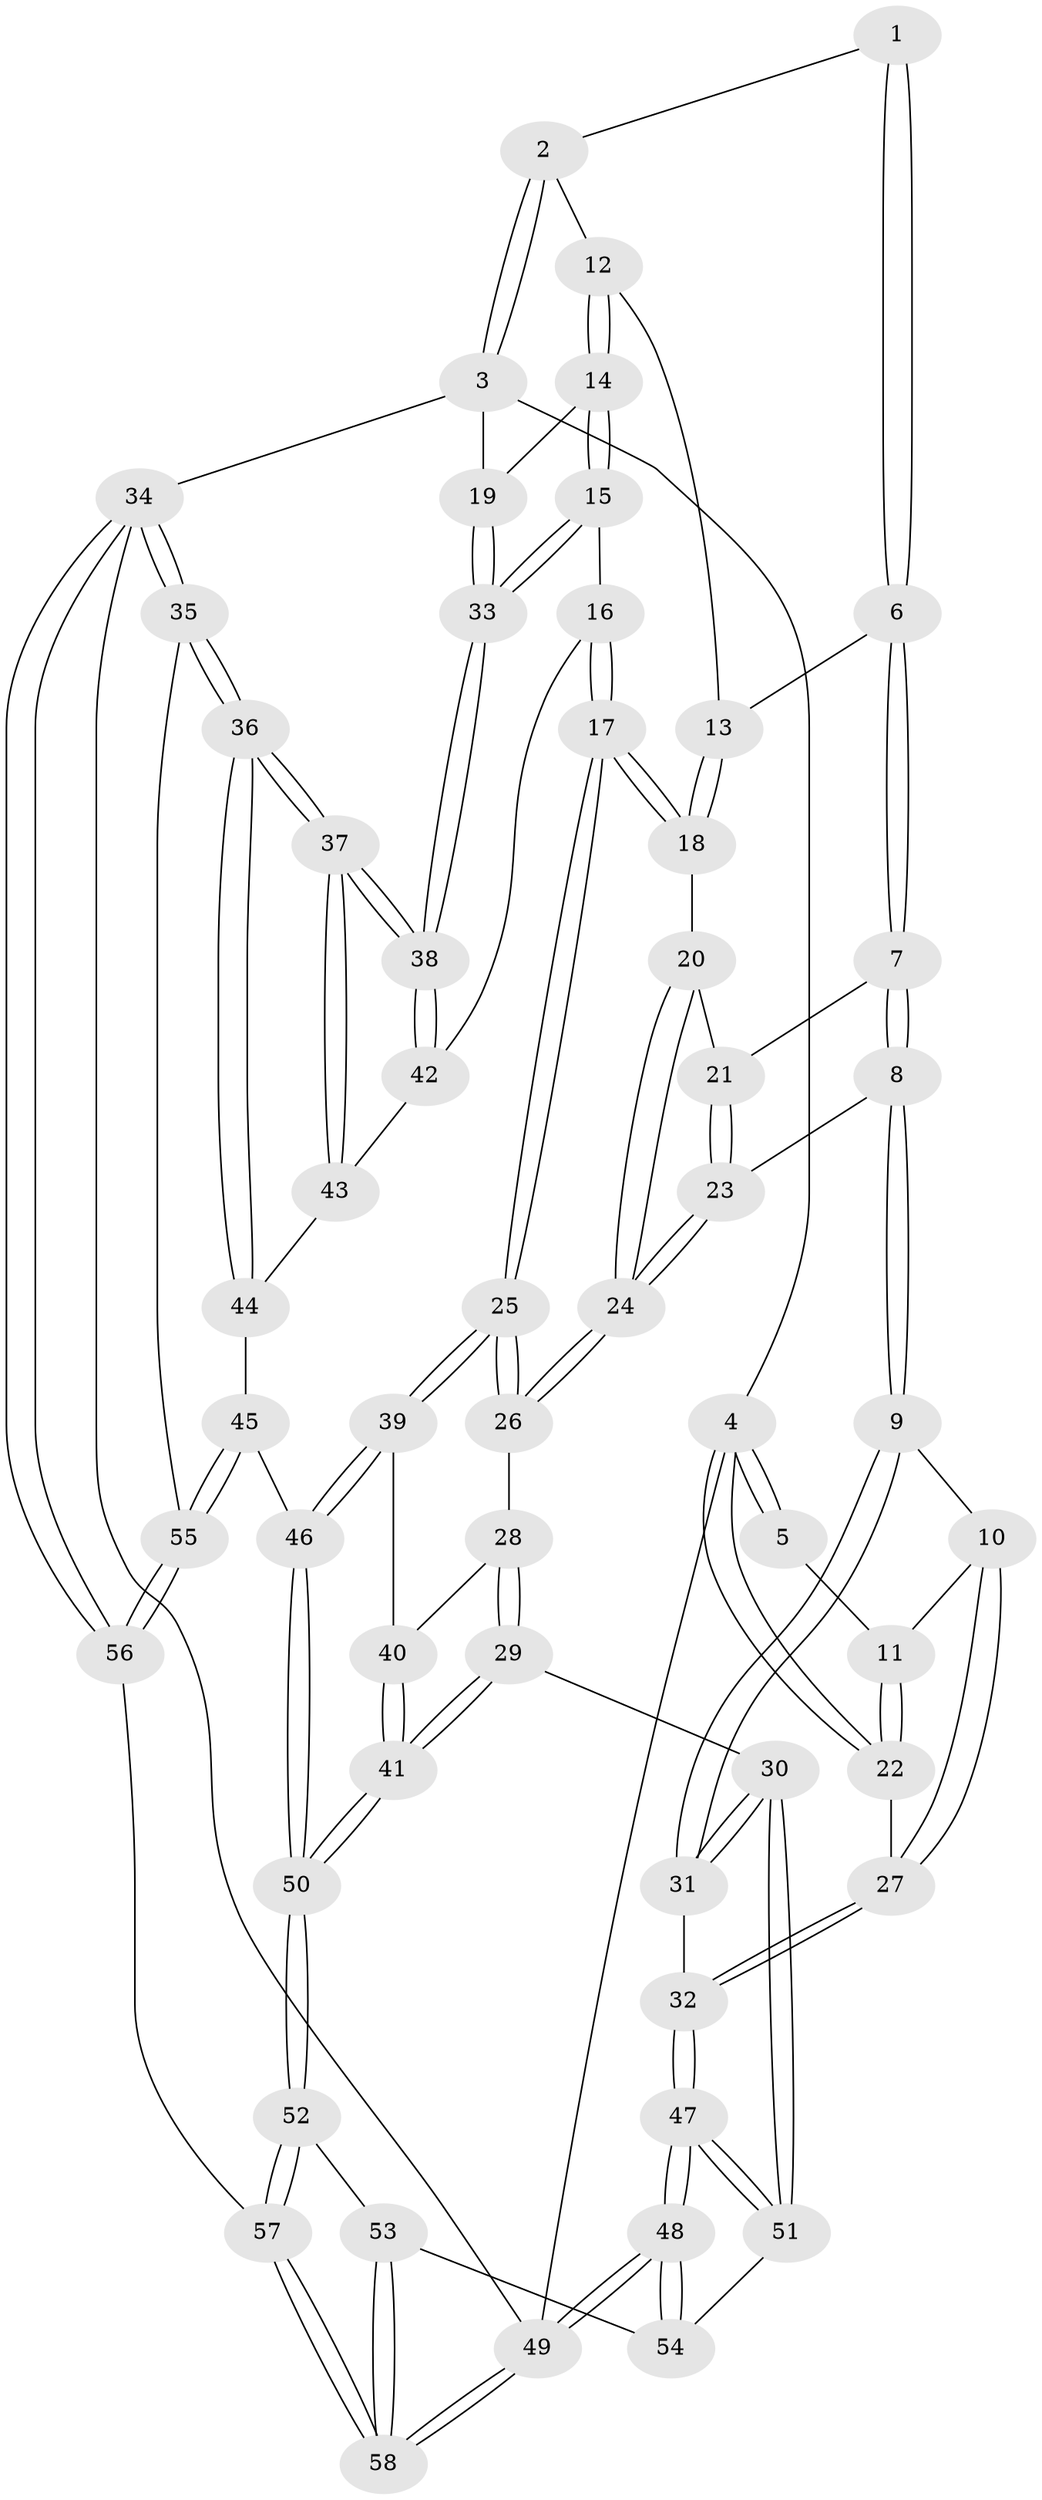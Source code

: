 // coarse degree distribution, {3: 0.18181818181818182, 5: 0.24242424242424243, 4: 0.3333333333333333, 2: 0.030303030303030304, 6: 0.21212121212121213}
// Generated by graph-tools (version 1.1) at 2025/42/03/06/25 10:42:31]
// undirected, 58 vertices, 142 edges
graph export_dot {
graph [start="1"]
  node [color=gray90,style=filled];
  1 [pos="+0.38680002893918286+0"];
  2 [pos="+0.7049525173463904+0"];
  3 [pos="+1+0"];
  4 [pos="+0+0"];
  5 [pos="+0.24532223631457392+0"];
  6 [pos="+0.43419268447926773+0.07284951941783"];
  7 [pos="+0.4331077078926446+0.07948621071037867"];
  8 [pos="+0.26777967211646875+0.22637055981845317"];
  9 [pos="+0.2262279240080997+0.22853076808696088"];
  10 [pos="+0.20040928422806872+0.2061624927279737"];
  11 [pos="+0.1689117466849839+0.1099317881152229"];
  12 [pos="+0.6876345453290673+0.029040050063863457"];
  13 [pos="+0.6200100119560478+0.07637552465282346"];
  14 [pos="+0.8053551379998088+0.23977979102671407"];
  15 [pos="+0.7770008205305242+0.2970754191441975"];
  16 [pos="+0.7518161527253163+0.32913252063089593"];
  17 [pos="+0.6873438585308995+0.3532011386591487"];
  18 [pos="+0.5611698679686815+0.22489604260413282"];
  19 [pos="+1+0"];
  20 [pos="+0.5495667191046023+0.22018285816147465"];
  21 [pos="+0.5006618926240265+0.17702099679497804"];
  22 [pos="+0+0.0364452653382678"];
  23 [pos="+0.35681508910162785+0.28255253834287686"];
  24 [pos="+0.39091488105312006+0.3154196459784017"];
  25 [pos="+0.6856703342320112+0.35531242085693343"];
  26 [pos="+0.41298283988313433+0.3646901513542937"];
  27 [pos="+0+0.3177945198608947"];
  28 [pos="+0.4000038156258535+0.40870273363313964"];
  29 [pos="+0.3002664055670354+0.5495715970556209"];
  30 [pos="+0.19866817065530898+0.5265717664172355"];
  31 [pos="+0.1746743189444282+0.4845117771286083"];
  32 [pos="+0+0.3530096814864307"];
  33 [pos="+1+0.43151072533322804"];
  34 [pos="+1+1"];
  35 [pos="+1+0.8837886242596823"];
  36 [pos="+1+0.6772010501958924"];
  37 [pos="+1+0.5072897235627793"];
  38 [pos="+1+0.4721900693896769"];
  39 [pos="+0.6335326955293864+0.4882933912182745"];
  40 [pos="+0.4770265508048828+0.4507354659394288"];
  41 [pos="+0.40005943191933707+0.6393448435123193"];
  42 [pos="+0.7808521754352394+0.36335184965336775"];
  43 [pos="+0.8568470751763801+0.46547360158355483"];
  44 [pos="+0.8648331041147289+0.6307119701586982"];
  45 [pos="+0.6954972748533076+0.7348548238830914"];
  46 [pos="+0.5951731725012652+0.683562970358041"];
  47 [pos="+0+0.6581921006306639"];
  48 [pos="+0+1"];
  49 [pos="+0+1"];
  50 [pos="+0.47707249204285707+0.7148243392011533"];
  51 [pos="+0.12503159552983734+0.6326077777463546"];
  52 [pos="+0.3834654843960138+0.8739134752814488"];
  53 [pos="+0.22134768091678883+0.8562479104248344"];
  54 [pos="+0.13088987852747883+0.751365721903032"];
  55 [pos="+0.7622730321974203+0.8540174301192989"];
  56 [pos="+0.697096966525175+1"];
  57 [pos="+0.43734539965992736+1"];
  58 [pos="+0+1"];
  1 -- 2;
  1 -- 6;
  1 -- 6;
  2 -- 3;
  2 -- 3;
  2 -- 12;
  3 -- 4;
  3 -- 19;
  3 -- 34;
  4 -- 5;
  4 -- 5;
  4 -- 22;
  4 -- 22;
  4 -- 49;
  5 -- 11;
  6 -- 7;
  6 -- 7;
  6 -- 13;
  7 -- 8;
  7 -- 8;
  7 -- 21;
  8 -- 9;
  8 -- 9;
  8 -- 23;
  9 -- 10;
  9 -- 31;
  9 -- 31;
  10 -- 11;
  10 -- 27;
  10 -- 27;
  11 -- 22;
  11 -- 22;
  12 -- 13;
  12 -- 14;
  12 -- 14;
  13 -- 18;
  13 -- 18;
  14 -- 15;
  14 -- 15;
  14 -- 19;
  15 -- 16;
  15 -- 33;
  15 -- 33;
  16 -- 17;
  16 -- 17;
  16 -- 42;
  17 -- 18;
  17 -- 18;
  17 -- 25;
  17 -- 25;
  18 -- 20;
  19 -- 33;
  19 -- 33;
  20 -- 21;
  20 -- 24;
  20 -- 24;
  21 -- 23;
  21 -- 23;
  22 -- 27;
  23 -- 24;
  23 -- 24;
  24 -- 26;
  24 -- 26;
  25 -- 26;
  25 -- 26;
  25 -- 39;
  25 -- 39;
  26 -- 28;
  27 -- 32;
  27 -- 32;
  28 -- 29;
  28 -- 29;
  28 -- 40;
  29 -- 30;
  29 -- 41;
  29 -- 41;
  30 -- 31;
  30 -- 31;
  30 -- 51;
  30 -- 51;
  31 -- 32;
  32 -- 47;
  32 -- 47;
  33 -- 38;
  33 -- 38;
  34 -- 35;
  34 -- 35;
  34 -- 56;
  34 -- 56;
  34 -- 49;
  35 -- 36;
  35 -- 36;
  35 -- 55;
  36 -- 37;
  36 -- 37;
  36 -- 44;
  36 -- 44;
  37 -- 38;
  37 -- 38;
  37 -- 43;
  37 -- 43;
  38 -- 42;
  38 -- 42;
  39 -- 40;
  39 -- 46;
  39 -- 46;
  40 -- 41;
  40 -- 41;
  41 -- 50;
  41 -- 50;
  42 -- 43;
  43 -- 44;
  44 -- 45;
  45 -- 46;
  45 -- 55;
  45 -- 55;
  46 -- 50;
  46 -- 50;
  47 -- 48;
  47 -- 48;
  47 -- 51;
  47 -- 51;
  48 -- 49;
  48 -- 49;
  48 -- 54;
  48 -- 54;
  49 -- 58;
  49 -- 58;
  50 -- 52;
  50 -- 52;
  51 -- 54;
  52 -- 53;
  52 -- 57;
  52 -- 57;
  53 -- 54;
  53 -- 58;
  53 -- 58;
  55 -- 56;
  55 -- 56;
  56 -- 57;
  57 -- 58;
  57 -- 58;
}
